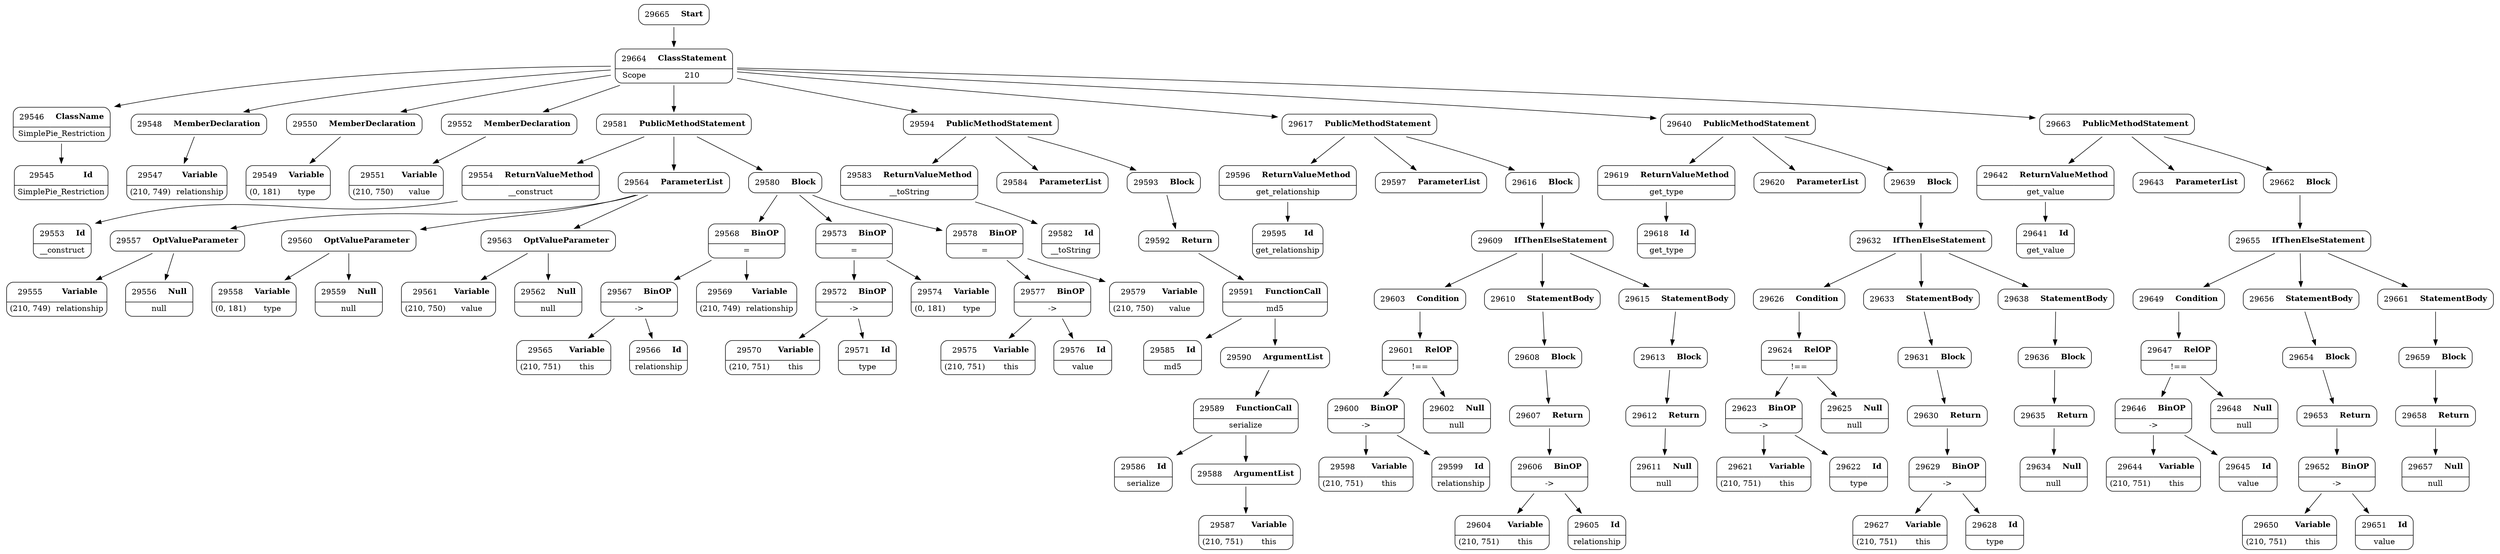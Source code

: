 digraph ast {
node [shape=none];
29545 [label=<<TABLE border='1' cellspacing='0' cellpadding='10' style='rounded' ><TR><TD border='0'>29545</TD><TD border='0'><B>Id</B></TD></TR><HR/><TR><TD border='0' cellpadding='5' colspan='2'>SimplePie_Restriction</TD></TR></TABLE>>];
29546 [label=<<TABLE border='1' cellspacing='0' cellpadding='10' style='rounded' ><TR><TD border='0'>29546</TD><TD border='0'><B>ClassName</B></TD></TR><HR/><TR><TD border='0' cellpadding='5' colspan='2'>SimplePie_Restriction</TD></TR></TABLE>>];
29546 -> 29545 [weight=2];
29547 [label=<<TABLE border='1' cellspacing='0' cellpadding='10' style='rounded' ><TR><TD border='0'>29547</TD><TD border='0'><B>Variable</B></TD></TR><HR/><TR><TD border='0' cellpadding='5'>(210, 749)</TD><TD border='0' cellpadding='5'>relationship</TD></TR></TABLE>>];
29548 [label=<<TABLE border='1' cellspacing='0' cellpadding='10' style='rounded' ><TR><TD border='0'>29548</TD><TD border='0'><B>MemberDeclaration</B></TD></TR></TABLE>>];
29548 -> 29547 [weight=2];
29549 [label=<<TABLE border='1' cellspacing='0' cellpadding='10' style='rounded' ><TR><TD border='0'>29549</TD><TD border='0'><B>Variable</B></TD></TR><HR/><TR><TD border='0' cellpadding='5'>(0, 181)</TD><TD border='0' cellpadding='5'>type</TD></TR></TABLE>>];
29550 [label=<<TABLE border='1' cellspacing='0' cellpadding='10' style='rounded' ><TR><TD border='0'>29550</TD><TD border='0'><B>MemberDeclaration</B></TD></TR></TABLE>>];
29550 -> 29549 [weight=2];
29551 [label=<<TABLE border='1' cellspacing='0' cellpadding='10' style='rounded' ><TR><TD border='0'>29551</TD><TD border='0'><B>Variable</B></TD></TR><HR/><TR><TD border='0' cellpadding='5'>(210, 750)</TD><TD border='0' cellpadding='5'>value</TD></TR></TABLE>>];
29552 [label=<<TABLE border='1' cellspacing='0' cellpadding='10' style='rounded' ><TR><TD border='0'>29552</TD><TD border='0'><B>MemberDeclaration</B></TD></TR></TABLE>>];
29552 -> 29551 [weight=2];
29553 [label=<<TABLE border='1' cellspacing='0' cellpadding='10' style='rounded' ><TR><TD border='0'>29553</TD><TD border='0'><B>Id</B></TD></TR><HR/><TR><TD border='0' cellpadding='5' colspan='2'>__construct</TD></TR></TABLE>>];
29554 [label=<<TABLE border='1' cellspacing='0' cellpadding='10' style='rounded' ><TR><TD border='0'>29554</TD><TD border='0'><B>ReturnValueMethod</B></TD></TR><HR/><TR><TD border='0' cellpadding='5' colspan='2'>__construct</TD></TR></TABLE>>];
29554 -> 29553 [weight=2];
29555 [label=<<TABLE border='1' cellspacing='0' cellpadding='10' style='rounded' ><TR><TD border='0'>29555</TD><TD border='0'><B>Variable</B></TD></TR><HR/><TR><TD border='0' cellpadding='5'>(210, 749)</TD><TD border='0' cellpadding='5'>relationship</TD></TR></TABLE>>];
29556 [label=<<TABLE border='1' cellspacing='0' cellpadding='10' style='rounded' ><TR><TD border='0'>29556</TD><TD border='0'><B>Null</B></TD></TR><HR/><TR><TD border='0' cellpadding='5' colspan='2'>null</TD></TR></TABLE>>];
29557 [label=<<TABLE border='1' cellspacing='0' cellpadding='10' style='rounded' ><TR><TD border='0'>29557</TD><TD border='0'><B>OptValueParameter</B></TD></TR></TABLE>>];
29557 -> 29555 [weight=2];
29557 -> 29556 [weight=2];
29558 [label=<<TABLE border='1' cellspacing='0' cellpadding='10' style='rounded' ><TR><TD border='0'>29558</TD><TD border='0'><B>Variable</B></TD></TR><HR/><TR><TD border='0' cellpadding='5'>(0, 181)</TD><TD border='0' cellpadding='5'>type</TD></TR></TABLE>>];
29559 [label=<<TABLE border='1' cellspacing='0' cellpadding='10' style='rounded' ><TR><TD border='0'>29559</TD><TD border='0'><B>Null</B></TD></TR><HR/><TR><TD border='0' cellpadding='5' colspan='2'>null</TD></TR></TABLE>>];
29560 [label=<<TABLE border='1' cellspacing='0' cellpadding='10' style='rounded' ><TR><TD border='0'>29560</TD><TD border='0'><B>OptValueParameter</B></TD></TR></TABLE>>];
29560 -> 29558 [weight=2];
29560 -> 29559 [weight=2];
29561 [label=<<TABLE border='1' cellspacing='0' cellpadding='10' style='rounded' ><TR><TD border='0'>29561</TD><TD border='0'><B>Variable</B></TD></TR><HR/><TR><TD border='0' cellpadding='5'>(210, 750)</TD><TD border='0' cellpadding='5'>value</TD></TR></TABLE>>];
29562 [label=<<TABLE border='1' cellspacing='0' cellpadding='10' style='rounded' ><TR><TD border='0'>29562</TD><TD border='0'><B>Null</B></TD></TR><HR/><TR><TD border='0' cellpadding='5' colspan='2'>null</TD></TR></TABLE>>];
29563 [label=<<TABLE border='1' cellspacing='0' cellpadding='10' style='rounded' ><TR><TD border='0'>29563</TD><TD border='0'><B>OptValueParameter</B></TD></TR></TABLE>>];
29563 -> 29561 [weight=2];
29563 -> 29562 [weight=2];
29564 [label=<<TABLE border='1' cellspacing='0' cellpadding='10' style='rounded' ><TR><TD border='0'>29564</TD><TD border='0'><B>ParameterList</B></TD></TR></TABLE>>];
29564 -> 29557 [weight=2];
29564 -> 29560 [weight=2];
29564 -> 29563 [weight=2];
29565 [label=<<TABLE border='1' cellspacing='0' cellpadding='10' style='rounded' ><TR><TD border='0'>29565</TD><TD border='0'><B>Variable</B></TD></TR><HR/><TR><TD border='0' cellpadding='5'>(210, 751)</TD><TD border='0' cellpadding='5'>this</TD></TR></TABLE>>];
29566 [label=<<TABLE border='1' cellspacing='0' cellpadding='10' style='rounded' ><TR><TD border='0'>29566</TD><TD border='0'><B>Id</B></TD></TR><HR/><TR><TD border='0' cellpadding='5' colspan='2'>relationship</TD></TR></TABLE>>];
29567 [label=<<TABLE border='1' cellspacing='0' cellpadding='10' style='rounded' ><TR><TD border='0'>29567</TD><TD border='0'><B>BinOP</B></TD></TR><HR/><TR><TD border='0' cellpadding='5' colspan='2'>-&gt;</TD></TR></TABLE>>];
29567 -> 29565 [weight=2];
29567 -> 29566 [weight=2];
29568 [label=<<TABLE border='1' cellspacing='0' cellpadding='10' style='rounded' ><TR><TD border='0'>29568</TD><TD border='0'><B>BinOP</B></TD></TR><HR/><TR><TD border='0' cellpadding='5' colspan='2'>=</TD></TR></TABLE>>];
29568 -> 29567 [weight=2];
29568 -> 29569 [weight=2];
29569 [label=<<TABLE border='1' cellspacing='0' cellpadding='10' style='rounded' ><TR><TD border='0'>29569</TD><TD border='0'><B>Variable</B></TD></TR><HR/><TR><TD border='0' cellpadding='5'>(210, 749)</TD><TD border='0' cellpadding='5'>relationship</TD></TR></TABLE>>];
29570 [label=<<TABLE border='1' cellspacing='0' cellpadding='10' style='rounded' ><TR><TD border='0'>29570</TD><TD border='0'><B>Variable</B></TD></TR><HR/><TR><TD border='0' cellpadding='5'>(210, 751)</TD><TD border='0' cellpadding='5'>this</TD></TR></TABLE>>];
29571 [label=<<TABLE border='1' cellspacing='0' cellpadding='10' style='rounded' ><TR><TD border='0'>29571</TD><TD border='0'><B>Id</B></TD></TR><HR/><TR><TD border='0' cellpadding='5' colspan='2'>type</TD></TR></TABLE>>];
29572 [label=<<TABLE border='1' cellspacing='0' cellpadding='10' style='rounded' ><TR><TD border='0'>29572</TD><TD border='0'><B>BinOP</B></TD></TR><HR/><TR><TD border='0' cellpadding='5' colspan='2'>-&gt;</TD></TR></TABLE>>];
29572 -> 29570 [weight=2];
29572 -> 29571 [weight=2];
29573 [label=<<TABLE border='1' cellspacing='0' cellpadding='10' style='rounded' ><TR><TD border='0'>29573</TD><TD border='0'><B>BinOP</B></TD></TR><HR/><TR><TD border='0' cellpadding='5' colspan='2'>=</TD></TR></TABLE>>];
29573 -> 29572 [weight=2];
29573 -> 29574 [weight=2];
29574 [label=<<TABLE border='1' cellspacing='0' cellpadding='10' style='rounded' ><TR><TD border='0'>29574</TD><TD border='0'><B>Variable</B></TD></TR><HR/><TR><TD border='0' cellpadding='5'>(0, 181)</TD><TD border='0' cellpadding='5'>type</TD></TR></TABLE>>];
29575 [label=<<TABLE border='1' cellspacing='0' cellpadding='10' style='rounded' ><TR><TD border='0'>29575</TD><TD border='0'><B>Variable</B></TD></TR><HR/><TR><TD border='0' cellpadding='5'>(210, 751)</TD><TD border='0' cellpadding='5'>this</TD></TR></TABLE>>];
29576 [label=<<TABLE border='1' cellspacing='0' cellpadding='10' style='rounded' ><TR><TD border='0'>29576</TD><TD border='0'><B>Id</B></TD></TR><HR/><TR><TD border='0' cellpadding='5' colspan='2'>value</TD></TR></TABLE>>];
29577 [label=<<TABLE border='1' cellspacing='0' cellpadding='10' style='rounded' ><TR><TD border='0'>29577</TD><TD border='0'><B>BinOP</B></TD></TR><HR/><TR><TD border='0' cellpadding='5' colspan='2'>-&gt;</TD></TR></TABLE>>];
29577 -> 29575 [weight=2];
29577 -> 29576 [weight=2];
29578 [label=<<TABLE border='1' cellspacing='0' cellpadding='10' style='rounded' ><TR><TD border='0'>29578</TD><TD border='0'><B>BinOP</B></TD></TR><HR/><TR><TD border='0' cellpadding='5' colspan='2'>=</TD></TR></TABLE>>];
29578 -> 29577 [weight=2];
29578 -> 29579 [weight=2];
29579 [label=<<TABLE border='1' cellspacing='0' cellpadding='10' style='rounded' ><TR><TD border='0'>29579</TD><TD border='0'><B>Variable</B></TD></TR><HR/><TR><TD border='0' cellpadding='5'>(210, 750)</TD><TD border='0' cellpadding='5'>value</TD></TR></TABLE>>];
29580 [label=<<TABLE border='1' cellspacing='0' cellpadding='10' style='rounded' ><TR><TD border='0'>29580</TD><TD border='0'><B>Block</B></TD></TR></TABLE>>];
29580 -> 29568 [weight=2];
29580 -> 29573 [weight=2];
29580 -> 29578 [weight=2];
29581 [label=<<TABLE border='1' cellspacing='0' cellpadding='10' style='rounded' ><TR><TD border='0'>29581</TD><TD border='0'><B>PublicMethodStatement</B></TD></TR></TABLE>>];
29581 -> 29554 [weight=2];
29581 -> 29564 [weight=2];
29581 -> 29580 [weight=2];
29582 [label=<<TABLE border='1' cellspacing='0' cellpadding='10' style='rounded' ><TR><TD border='0'>29582</TD><TD border='0'><B>Id</B></TD></TR><HR/><TR><TD border='0' cellpadding='5' colspan='2'>__toString</TD></TR></TABLE>>];
29583 [label=<<TABLE border='1' cellspacing='0' cellpadding='10' style='rounded' ><TR><TD border='0'>29583</TD><TD border='0'><B>ReturnValueMethod</B></TD></TR><HR/><TR><TD border='0' cellpadding='5' colspan='2'>__toString</TD></TR></TABLE>>];
29583 -> 29582 [weight=2];
29584 [label=<<TABLE border='1' cellspacing='0' cellpadding='10' style='rounded' ><TR><TD border='0'>29584</TD><TD border='0'><B>ParameterList</B></TD></TR></TABLE>>];
29585 [label=<<TABLE border='1' cellspacing='0' cellpadding='10' style='rounded' ><TR><TD border='0'>29585</TD><TD border='0'><B>Id</B></TD></TR><HR/><TR><TD border='0' cellpadding='5' colspan='2'>md5</TD></TR></TABLE>>];
29586 [label=<<TABLE border='1' cellspacing='0' cellpadding='10' style='rounded' ><TR><TD border='0'>29586</TD><TD border='0'><B>Id</B></TD></TR><HR/><TR><TD border='0' cellpadding='5' colspan='2'>serialize</TD></TR></TABLE>>];
29587 [label=<<TABLE border='1' cellspacing='0' cellpadding='10' style='rounded' ><TR><TD border='0'>29587</TD><TD border='0'><B>Variable</B></TD></TR><HR/><TR><TD border='0' cellpadding='5'>(210, 751)</TD><TD border='0' cellpadding='5'>this</TD></TR></TABLE>>];
29588 [label=<<TABLE border='1' cellspacing='0' cellpadding='10' style='rounded' ><TR><TD border='0'>29588</TD><TD border='0'><B>ArgumentList</B></TD></TR></TABLE>>];
29588 -> 29587 [weight=2];
29589 [label=<<TABLE border='1' cellspacing='0' cellpadding='10' style='rounded' ><TR><TD border='0'>29589</TD><TD border='0'><B>FunctionCall</B></TD></TR><HR/><TR><TD border='0' cellpadding='5' colspan='2'>serialize</TD></TR></TABLE>>];
29589 -> 29586 [weight=2];
29589 -> 29588 [weight=2];
29590 [label=<<TABLE border='1' cellspacing='0' cellpadding='10' style='rounded' ><TR><TD border='0'>29590</TD><TD border='0'><B>ArgumentList</B></TD></TR></TABLE>>];
29590 -> 29589 [weight=2];
29591 [label=<<TABLE border='1' cellspacing='0' cellpadding='10' style='rounded' ><TR><TD border='0'>29591</TD><TD border='0'><B>FunctionCall</B></TD></TR><HR/><TR><TD border='0' cellpadding='5' colspan='2'>md5</TD></TR></TABLE>>];
29591 -> 29585 [weight=2];
29591 -> 29590 [weight=2];
29592 [label=<<TABLE border='1' cellspacing='0' cellpadding='10' style='rounded' ><TR><TD border='0'>29592</TD><TD border='0'><B>Return</B></TD></TR></TABLE>>];
29592 -> 29591 [weight=2];
29593 [label=<<TABLE border='1' cellspacing='0' cellpadding='10' style='rounded' ><TR><TD border='0'>29593</TD><TD border='0'><B>Block</B></TD></TR></TABLE>>];
29593 -> 29592 [weight=2];
29594 [label=<<TABLE border='1' cellspacing='0' cellpadding='10' style='rounded' ><TR><TD border='0'>29594</TD><TD border='0'><B>PublicMethodStatement</B></TD></TR></TABLE>>];
29594 -> 29583 [weight=2];
29594 -> 29584 [weight=2];
29594 -> 29593 [weight=2];
29595 [label=<<TABLE border='1' cellspacing='0' cellpadding='10' style='rounded' ><TR><TD border='0'>29595</TD><TD border='0'><B>Id</B></TD></TR><HR/><TR><TD border='0' cellpadding='5' colspan='2'>get_relationship</TD></TR></TABLE>>];
29596 [label=<<TABLE border='1' cellspacing='0' cellpadding='10' style='rounded' ><TR><TD border='0'>29596</TD><TD border='0'><B>ReturnValueMethod</B></TD></TR><HR/><TR><TD border='0' cellpadding='5' colspan='2'>get_relationship</TD></TR></TABLE>>];
29596 -> 29595 [weight=2];
29597 [label=<<TABLE border='1' cellspacing='0' cellpadding='10' style='rounded' ><TR><TD border='0'>29597</TD><TD border='0'><B>ParameterList</B></TD></TR></TABLE>>];
29598 [label=<<TABLE border='1' cellspacing='0' cellpadding='10' style='rounded' ><TR><TD border='0'>29598</TD><TD border='0'><B>Variable</B></TD></TR><HR/><TR><TD border='0' cellpadding='5'>(210, 751)</TD><TD border='0' cellpadding='5'>this</TD></TR></TABLE>>];
29599 [label=<<TABLE border='1' cellspacing='0' cellpadding='10' style='rounded' ><TR><TD border='0'>29599</TD><TD border='0'><B>Id</B></TD></TR><HR/><TR><TD border='0' cellpadding='5' colspan='2'>relationship</TD></TR></TABLE>>];
29600 [label=<<TABLE border='1' cellspacing='0' cellpadding='10' style='rounded' ><TR><TD border='0'>29600</TD><TD border='0'><B>BinOP</B></TD></TR><HR/><TR><TD border='0' cellpadding='5' colspan='2'>-&gt;</TD></TR></TABLE>>];
29600 -> 29598 [weight=2];
29600 -> 29599 [weight=2];
29601 [label=<<TABLE border='1' cellspacing='0' cellpadding='10' style='rounded' ><TR><TD border='0'>29601</TD><TD border='0'><B>RelOP</B></TD></TR><HR/><TR><TD border='0' cellpadding='5' colspan='2'>!==</TD></TR></TABLE>>];
29601 -> 29600 [weight=2];
29601 -> 29602 [weight=2];
29602 [label=<<TABLE border='1' cellspacing='0' cellpadding='10' style='rounded' ><TR><TD border='0'>29602</TD><TD border='0'><B>Null</B></TD></TR><HR/><TR><TD border='0' cellpadding='5' colspan='2'>null</TD></TR></TABLE>>];
29603 [label=<<TABLE border='1' cellspacing='0' cellpadding='10' style='rounded' ><TR><TD border='0'>29603</TD><TD border='0'><B>Condition</B></TD></TR></TABLE>>];
29603 -> 29601 [weight=2];
29604 [label=<<TABLE border='1' cellspacing='0' cellpadding='10' style='rounded' ><TR><TD border='0'>29604</TD><TD border='0'><B>Variable</B></TD></TR><HR/><TR><TD border='0' cellpadding='5'>(210, 751)</TD><TD border='0' cellpadding='5'>this</TD></TR></TABLE>>];
29605 [label=<<TABLE border='1' cellspacing='0' cellpadding='10' style='rounded' ><TR><TD border='0'>29605</TD><TD border='0'><B>Id</B></TD></TR><HR/><TR><TD border='0' cellpadding='5' colspan='2'>relationship</TD></TR></TABLE>>];
29606 [label=<<TABLE border='1' cellspacing='0' cellpadding='10' style='rounded' ><TR><TD border='0'>29606</TD><TD border='0'><B>BinOP</B></TD></TR><HR/><TR><TD border='0' cellpadding='5' colspan='2'>-&gt;</TD></TR></TABLE>>];
29606 -> 29604 [weight=2];
29606 -> 29605 [weight=2];
29607 [label=<<TABLE border='1' cellspacing='0' cellpadding='10' style='rounded' ><TR><TD border='0'>29607</TD><TD border='0'><B>Return</B></TD></TR></TABLE>>];
29607 -> 29606 [weight=2];
29608 [label=<<TABLE border='1' cellspacing='0' cellpadding='10' style='rounded' ><TR><TD border='0'>29608</TD><TD border='0'><B>Block</B></TD></TR></TABLE>>];
29608 -> 29607 [weight=2];
29609 [label=<<TABLE border='1' cellspacing='0' cellpadding='10' style='rounded' ><TR><TD border='0'>29609</TD><TD border='0'><B>IfThenElseStatement</B></TD></TR></TABLE>>];
29609 -> 29603 [weight=2];
29609 -> 29610 [weight=2];
29609 -> 29615 [weight=2];
29610 [label=<<TABLE border='1' cellspacing='0' cellpadding='10' style='rounded' ><TR><TD border='0'>29610</TD><TD border='0'><B>StatementBody</B></TD></TR></TABLE>>];
29610 -> 29608 [weight=2];
29611 [label=<<TABLE border='1' cellspacing='0' cellpadding='10' style='rounded' ><TR><TD border='0'>29611</TD><TD border='0'><B>Null</B></TD></TR><HR/><TR><TD border='0' cellpadding='5' colspan='2'>null</TD></TR></TABLE>>];
29612 [label=<<TABLE border='1' cellspacing='0' cellpadding='10' style='rounded' ><TR><TD border='0'>29612</TD><TD border='0'><B>Return</B></TD></TR></TABLE>>];
29612 -> 29611 [weight=2];
29613 [label=<<TABLE border='1' cellspacing='0' cellpadding='10' style='rounded' ><TR><TD border='0'>29613</TD><TD border='0'><B>Block</B></TD></TR></TABLE>>];
29613 -> 29612 [weight=2];
29615 [label=<<TABLE border='1' cellspacing='0' cellpadding='10' style='rounded' ><TR><TD border='0'>29615</TD><TD border='0'><B>StatementBody</B></TD></TR></TABLE>>];
29615 -> 29613 [weight=2];
29616 [label=<<TABLE border='1' cellspacing='0' cellpadding='10' style='rounded' ><TR><TD border='0'>29616</TD><TD border='0'><B>Block</B></TD></TR></TABLE>>];
29616 -> 29609 [weight=2];
29617 [label=<<TABLE border='1' cellspacing='0' cellpadding='10' style='rounded' ><TR><TD border='0'>29617</TD><TD border='0'><B>PublicMethodStatement</B></TD></TR></TABLE>>];
29617 -> 29596 [weight=2];
29617 -> 29597 [weight=2];
29617 -> 29616 [weight=2];
29618 [label=<<TABLE border='1' cellspacing='0' cellpadding='10' style='rounded' ><TR><TD border='0'>29618</TD><TD border='0'><B>Id</B></TD></TR><HR/><TR><TD border='0' cellpadding='5' colspan='2'>get_type</TD></TR></TABLE>>];
29619 [label=<<TABLE border='1' cellspacing='0' cellpadding='10' style='rounded' ><TR><TD border='0'>29619</TD><TD border='0'><B>ReturnValueMethod</B></TD></TR><HR/><TR><TD border='0' cellpadding='5' colspan='2'>get_type</TD></TR></TABLE>>];
29619 -> 29618 [weight=2];
29620 [label=<<TABLE border='1' cellspacing='0' cellpadding='10' style='rounded' ><TR><TD border='0'>29620</TD><TD border='0'><B>ParameterList</B></TD></TR></TABLE>>];
29621 [label=<<TABLE border='1' cellspacing='0' cellpadding='10' style='rounded' ><TR><TD border='0'>29621</TD><TD border='0'><B>Variable</B></TD></TR><HR/><TR><TD border='0' cellpadding='5'>(210, 751)</TD><TD border='0' cellpadding='5'>this</TD></TR></TABLE>>];
29622 [label=<<TABLE border='1' cellspacing='0' cellpadding='10' style='rounded' ><TR><TD border='0'>29622</TD><TD border='0'><B>Id</B></TD></TR><HR/><TR><TD border='0' cellpadding='5' colspan='2'>type</TD></TR></TABLE>>];
29623 [label=<<TABLE border='1' cellspacing='0' cellpadding='10' style='rounded' ><TR><TD border='0'>29623</TD><TD border='0'><B>BinOP</B></TD></TR><HR/><TR><TD border='0' cellpadding='5' colspan='2'>-&gt;</TD></TR></TABLE>>];
29623 -> 29621 [weight=2];
29623 -> 29622 [weight=2];
29624 [label=<<TABLE border='1' cellspacing='0' cellpadding='10' style='rounded' ><TR><TD border='0'>29624</TD><TD border='0'><B>RelOP</B></TD></TR><HR/><TR><TD border='0' cellpadding='5' colspan='2'>!==</TD></TR></TABLE>>];
29624 -> 29623 [weight=2];
29624 -> 29625 [weight=2];
29625 [label=<<TABLE border='1' cellspacing='0' cellpadding='10' style='rounded' ><TR><TD border='0'>29625</TD><TD border='0'><B>Null</B></TD></TR><HR/><TR><TD border='0' cellpadding='5' colspan='2'>null</TD></TR></TABLE>>];
29626 [label=<<TABLE border='1' cellspacing='0' cellpadding='10' style='rounded' ><TR><TD border='0'>29626</TD><TD border='0'><B>Condition</B></TD></TR></TABLE>>];
29626 -> 29624 [weight=2];
29627 [label=<<TABLE border='1' cellspacing='0' cellpadding='10' style='rounded' ><TR><TD border='0'>29627</TD><TD border='0'><B>Variable</B></TD></TR><HR/><TR><TD border='0' cellpadding='5'>(210, 751)</TD><TD border='0' cellpadding='5'>this</TD></TR></TABLE>>];
29628 [label=<<TABLE border='1' cellspacing='0' cellpadding='10' style='rounded' ><TR><TD border='0'>29628</TD><TD border='0'><B>Id</B></TD></TR><HR/><TR><TD border='0' cellpadding='5' colspan='2'>type</TD></TR></TABLE>>];
29629 [label=<<TABLE border='1' cellspacing='0' cellpadding='10' style='rounded' ><TR><TD border='0'>29629</TD><TD border='0'><B>BinOP</B></TD></TR><HR/><TR><TD border='0' cellpadding='5' colspan='2'>-&gt;</TD></TR></TABLE>>];
29629 -> 29627 [weight=2];
29629 -> 29628 [weight=2];
29630 [label=<<TABLE border='1' cellspacing='0' cellpadding='10' style='rounded' ><TR><TD border='0'>29630</TD><TD border='0'><B>Return</B></TD></TR></TABLE>>];
29630 -> 29629 [weight=2];
29631 [label=<<TABLE border='1' cellspacing='0' cellpadding='10' style='rounded' ><TR><TD border='0'>29631</TD><TD border='0'><B>Block</B></TD></TR></TABLE>>];
29631 -> 29630 [weight=2];
29632 [label=<<TABLE border='1' cellspacing='0' cellpadding='10' style='rounded' ><TR><TD border='0'>29632</TD><TD border='0'><B>IfThenElseStatement</B></TD></TR></TABLE>>];
29632 -> 29626 [weight=2];
29632 -> 29633 [weight=2];
29632 -> 29638 [weight=2];
29633 [label=<<TABLE border='1' cellspacing='0' cellpadding='10' style='rounded' ><TR><TD border='0'>29633</TD><TD border='0'><B>StatementBody</B></TD></TR></TABLE>>];
29633 -> 29631 [weight=2];
29634 [label=<<TABLE border='1' cellspacing='0' cellpadding='10' style='rounded' ><TR><TD border='0'>29634</TD><TD border='0'><B>Null</B></TD></TR><HR/><TR><TD border='0' cellpadding='5' colspan='2'>null</TD></TR></TABLE>>];
29635 [label=<<TABLE border='1' cellspacing='0' cellpadding='10' style='rounded' ><TR><TD border='0'>29635</TD><TD border='0'><B>Return</B></TD></TR></TABLE>>];
29635 -> 29634 [weight=2];
29636 [label=<<TABLE border='1' cellspacing='0' cellpadding='10' style='rounded' ><TR><TD border='0'>29636</TD><TD border='0'><B>Block</B></TD></TR></TABLE>>];
29636 -> 29635 [weight=2];
29638 [label=<<TABLE border='1' cellspacing='0' cellpadding='10' style='rounded' ><TR><TD border='0'>29638</TD><TD border='0'><B>StatementBody</B></TD></TR></TABLE>>];
29638 -> 29636 [weight=2];
29639 [label=<<TABLE border='1' cellspacing='0' cellpadding='10' style='rounded' ><TR><TD border='0'>29639</TD><TD border='0'><B>Block</B></TD></TR></TABLE>>];
29639 -> 29632 [weight=2];
29640 [label=<<TABLE border='1' cellspacing='0' cellpadding='10' style='rounded' ><TR><TD border='0'>29640</TD><TD border='0'><B>PublicMethodStatement</B></TD></TR></TABLE>>];
29640 -> 29619 [weight=2];
29640 -> 29620 [weight=2];
29640 -> 29639 [weight=2];
29641 [label=<<TABLE border='1' cellspacing='0' cellpadding='10' style='rounded' ><TR><TD border='0'>29641</TD><TD border='0'><B>Id</B></TD></TR><HR/><TR><TD border='0' cellpadding='5' colspan='2'>get_value</TD></TR></TABLE>>];
29642 [label=<<TABLE border='1' cellspacing='0' cellpadding='10' style='rounded' ><TR><TD border='0'>29642</TD><TD border='0'><B>ReturnValueMethod</B></TD></TR><HR/><TR><TD border='0' cellpadding='5' colspan='2'>get_value</TD></TR></TABLE>>];
29642 -> 29641 [weight=2];
29643 [label=<<TABLE border='1' cellspacing='0' cellpadding='10' style='rounded' ><TR><TD border='0'>29643</TD><TD border='0'><B>ParameterList</B></TD></TR></TABLE>>];
29644 [label=<<TABLE border='1' cellspacing='0' cellpadding='10' style='rounded' ><TR><TD border='0'>29644</TD><TD border='0'><B>Variable</B></TD></TR><HR/><TR><TD border='0' cellpadding='5'>(210, 751)</TD><TD border='0' cellpadding='5'>this</TD></TR></TABLE>>];
29645 [label=<<TABLE border='1' cellspacing='0' cellpadding='10' style='rounded' ><TR><TD border='0'>29645</TD><TD border='0'><B>Id</B></TD></TR><HR/><TR><TD border='0' cellpadding='5' colspan='2'>value</TD></TR></TABLE>>];
29646 [label=<<TABLE border='1' cellspacing='0' cellpadding='10' style='rounded' ><TR><TD border='0'>29646</TD><TD border='0'><B>BinOP</B></TD></TR><HR/><TR><TD border='0' cellpadding='5' colspan='2'>-&gt;</TD></TR></TABLE>>];
29646 -> 29644 [weight=2];
29646 -> 29645 [weight=2];
29647 [label=<<TABLE border='1' cellspacing='0' cellpadding='10' style='rounded' ><TR><TD border='0'>29647</TD><TD border='0'><B>RelOP</B></TD></TR><HR/><TR><TD border='0' cellpadding='5' colspan='2'>!==</TD></TR></TABLE>>];
29647 -> 29646 [weight=2];
29647 -> 29648 [weight=2];
29648 [label=<<TABLE border='1' cellspacing='0' cellpadding='10' style='rounded' ><TR><TD border='0'>29648</TD><TD border='0'><B>Null</B></TD></TR><HR/><TR><TD border='0' cellpadding='5' colspan='2'>null</TD></TR></TABLE>>];
29649 [label=<<TABLE border='1' cellspacing='0' cellpadding='10' style='rounded' ><TR><TD border='0'>29649</TD><TD border='0'><B>Condition</B></TD></TR></TABLE>>];
29649 -> 29647 [weight=2];
29650 [label=<<TABLE border='1' cellspacing='0' cellpadding='10' style='rounded' ><TR><TD border='0'>29650</TD><TD border='0'><B>Variable</B></TD></TR><HR/><TR><TD border='0' cellpadding='5'>(210, 751)</TD><TD border='0' cellpadding='5'>this</TD></TR></TABLE>>];
29651 [label=<<TABLE border='1' cellspacing='0' cellpadding='10' style='rounded' ><TR><TD border='0'>29651</TD><TD border='0'><B>Id</B></TD></TR><HR/><TR><TD border='0' cellpadding='5' colspan='2'>value</TD></TR></TABLE>>];
29652 [label=<<TABLE border='1' cellspacing='0' cellpadding='10' style='rounded' ><TR><TD border='0'>29652</TD><TD border='0'><B>BinOP</B></TD></TR><HR/><TR><TD border='0' cellpadding='5' colspan='2'>-&gt;</TD></TR></TABLE>>];
29652 -> 29650 [weight=2];
29652 -> 29651 [weight=2];
29653 [label=<<TABLE border='1' cellspacing='0' cellpadding='10' style='rounded' ><TR><TD border='0'>29653</TD><TD border='0'><B>Return</B></TD></TR></TABLE>>];
29653 -> 29652 [weight=2];
29654 [label=<<TABLE border='1' cellspacing='0' cellpadding='10' style='rounded' ><TR><TD border='0'>29654</TD><TD border='0'><B>Block</B></TD></TR></TABLE>>];
29654 -> 29653 [weight=2];
29655 [label=<<TABLE border='1' cellspacing='0' cellpadding='10' style='rounded' ><TR><TD border='0'>29655</TD><TD border='0'><B>IfThenElseStatement</B></TD></TR></TABLE>>];
29655 -> 29649 [weight=2];
29655 -> 29656 [weight=2];
29655 -> 29661 [weight=2];
29656 [label=<<TABLE border='1' cellspacing='0' cellpadding='10' style='rounded' ><TR><TD border='0'>29656</TD><TD border='0'><B>StatementBody</B></TD></TR></TABLE>>];
29656 -> 29654 [weight=2];
29657 [label=<<TABLE border='1' cellspacing='0' cellpadding='10' style='rounded' ><TR><TD border='0'>29657</TD><TD border='0'><B>Null</B></TD></TR><HR/><TR><TD border='0' cellpadding='5' colspan='2'>null</TD></TR></TABLE>>];
29658 [label=<<TABLE border='1' cellspacing='0' cellpadding='10' style='rounded' ><TR><TD border='0'>29658</TD><TD border='0'><B>Return</B></TD></TR></TABLE>>];
29658 -> 29657 [weight=2];
29659 [label=<<TABLE border='1' cellspacing='0' cellpadding='10' style='rounded' ><TR><TD border='0'>29659</TD><TD border='0'><B>Block</B></TD></TR></TABLE>>];
29659 -> 29658 [weight=2];
29661 [label=<<TABLE border='1' cellspacing='0' cellpadding='10' style='rounded' ><TR><TD border='0'>29661</TD><TD border='0'><B>StatementBody</B></TD></TR></TABLE>>];
29661 -> 29659 [weight=2];
29662 [label=<<TABLE border='1' cellspacing='0' cellpadding='10' style='rounded' ><TR><TD border='0'>29662</TD><TD border='0'><B>Block</B></TD></TR></TABLE>>];
29662 -> 29655 [weight=2];
29663 [label=<<TABLE border='1' cellspacing='0' cellpadding='10' style='rounded' ><TR><TD border='0'>29663</TD><TD border='0'><B>PublicMethodStatement</B></TD></TR></TABLE>>];
29663 -> 29642 [weight=2];
29663 -> 29643 [weight=2];
29663 -> 29662 [weight=2];
29664 [label=<<TABLE border='1' cellspacing='0' cellpadding='10' style='rounded' ><TR><TD border='0'>29664</TD><TD border='0'><B>ClassStatement</B></TD></TR><HR/><TR><TD border='0' cellpadding='5'>Scope</TD><TD border='0' cellpadding='5'>210</TD></TR></TABLE>>];
29664 -> 29546 [weight=2];
29664 -> 29548 [weight=2];
29664 -> 29550 [weight=2];
29664 -> 29552 [weight=2];
29664 -> 29581 [weight=2];
29664 -> 29594 [weight=2];
29664 -> 29617 [weight=2];
29664 -> 29640 [weight=2];
29664 -> 29663 [weight=2];
29665 [label=<<TABLE border='1' cellspacing='0' cellpadding='10' style='rounded' ><TR><TD border='0'>29665</TD><TD border='0'><B>Start</B></TD></TR></TABLE>>];
29665 -> 29664 [weight=2];
}
